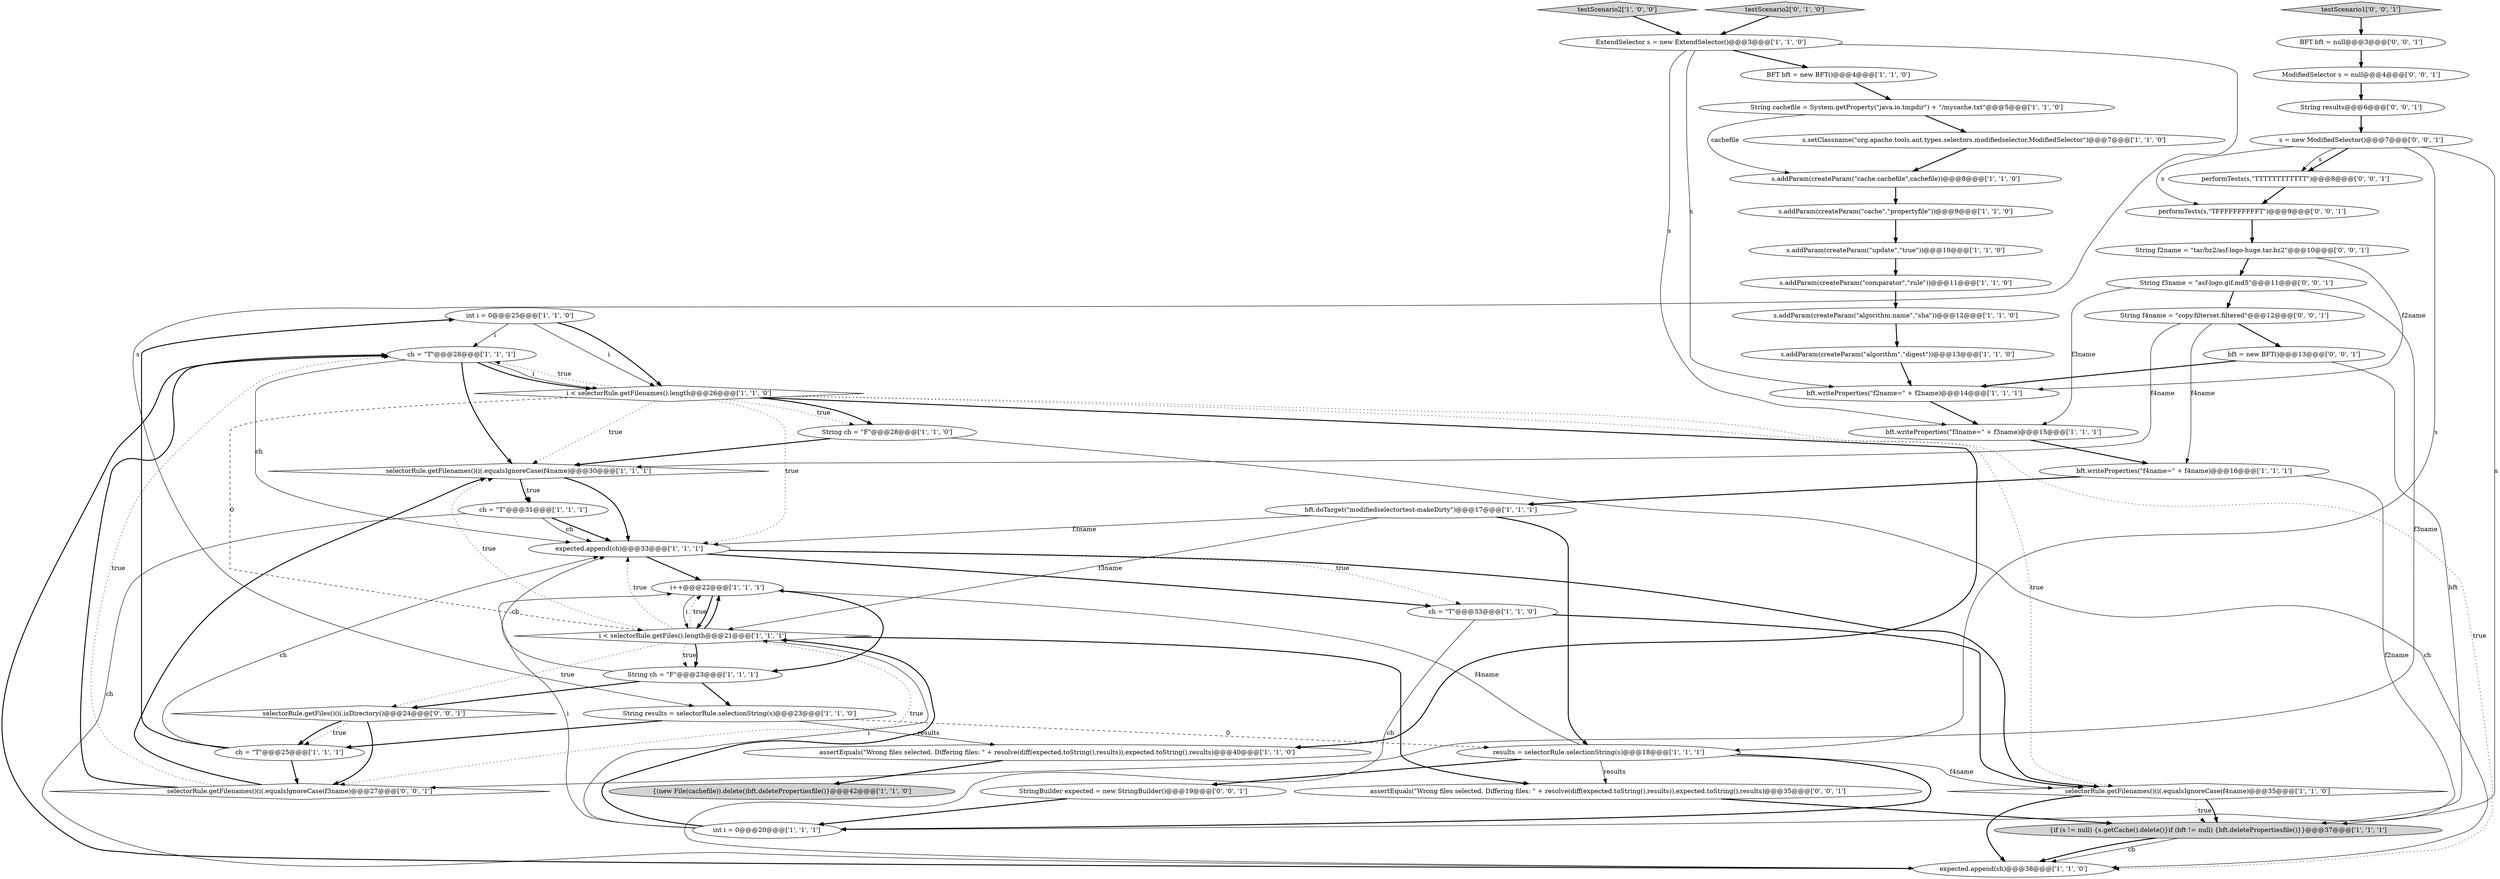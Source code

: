 digraph {
26 [style = filled, label = "int i = 0@@@25@@@['1', '1', '0']", fillcolor = white, shape = ellipse image = "AAA0AAABBB1BBB"];
50 [style = filled, label = "bft = new BFT()@@@13@@@['0', '0', '1']", fillcolor = white, shape = ellipse image = "AAA0AAABBB3BBB"];
43 [style = filled, label = "performTests(s,\"TFFFFFFFFFFT\")@@@9@@@['0', '0', '1']", fillcolor = white, shape = ellipse image = "AAA0AAABBB3BBB"];
20 [style = filled, label = "ExtendSelector s = new ExtendSelector()@@@3@@@['1', '1', '0']", fillcolor = white, shape = ellipse image = "AAA0AAABBB1BBB"];
11 [style = filled, label = "selectorRule.getFilenames()(i(.equalsIgnoreCase(f4name)@@@30@@@['1', '1', '1']", fillcolor = white, shape = diamond image = "AAA0AAABBB1BBB"];
28 [style = filled, label = "i++@@@22@@@['1', '1', '1']", fillcolor = white, shape = ellipse image = "AAA0AAABBB1BBB"];
40 [style = filled, label = "selectorRule.getFiles()(i(.isDirectory()@@@24@@@['0', '0', '1']", fillcolor = white, shape = diamond image = "AAA0AAABBB3BBB"];
17 [style = filled, label = "expected.append(ch)@@@38@@@['1', '1', '0']", fillcolor = white, shape = ellipse image = "AAA0AAABBB1BBB"];
1 [style = filled, label = "String cachefile = System.getProperty(\"java.io.tmpdir\") + \"/mycache.txt\"@@@5@@@['1', '1', '0']", fillcolor = white, shape = ellipse image = "AAA0AAABBB1BBB"];
5 [style = filled, label = "bft.writeProperties(\"f4name=\" + f4name)@@@16@@@['1', '1', '1']", fillcolor = white, shape = ellipse image = "AAA0AAABBB1BBB"];
2 [style = filled, label = "s.addParam(createParam(\"comparator\",\"rule\"))@@@11@@@['1', '1', '0']", fillcolor = white, shape = ellipse image = "AAA0AAABBB1BBB"];
44 [style = filled, label = "String f2name = \"tar/bz2/asf-logo-huge.tar.bz2\"@@@10@@@['0', '0', '1']", fillcolor = white, shape = ellipse image = "AAA0AAABBB3BBB"];
48 [style = filled, label = "String f3name = \"asf-logo.gif.md5\"@@@11@@@['0', '0', '1']", fillcolor = white, shape = ellipse image = "AAA0AAABBB3BBB"];
10 [style = filled, label = "expected.append(ch)@@@33@@@['1', '1', '1']", fillcolor = white, shape = ellipse image = "AAA0AAABBB1BBB"];
32 [style = filled, label = "String ch = \"F\"@@@28@@@['1', '1', '0']", fillcolor = white, shape = ellipse image = "AAA0AAABBB1BBB"];
38 [style = filled, label = "BFT bft = null@@@3@@@['0', '0', '1']", fillcolor = white, shape = ellipse image = "AAA0AAABBB3BBB"];
39 [style = filled, label = "performTests(s,\"TTTTTTTTTTTT\")@@@8@@@['0', '0', '1']", fillcolor = white, shape = ellipse image = "AAA0AAABBB3BBB"];
25 [style = filled, label = "bft.writeProperties(\"f3name=\" + f3name)@@@15@@@['1', '1', '1']", fillcolor = white, shape = ellipse image = "AAA0AAABBB1BBB"];
35 [style = filled, label = "testScenario2['0', '1', '0']", fillcolor = lightgray, shape = diamond image = "AAA0AAABBB2BBB"];
15 [style = filled, label = "bft.doTarget(\"modifiedselectortest-makeDirty\")@@@17@@@['1', '1', '1']", fillcolor = white, shape = ellipse image = "AAA0AAABBB1BBB"];
16 [style = filled, label = "s.addParam(createParam(\"cache\",\"propertyfile\"))@@@9@@@['1', '1', '0']", fillcolor = white, shape = ellipse image = "AAA0AAABBB1BBB"];
49 [style = filled, label = "String f4name = \"copy.filterset.filtered\"@@@12@@@['0', '0', '1']", fillcolor = white, shape = ellipse image = "AAA0AAABBB3BBB"];
22 [style = filled, label = "String results = selectorRule.selectionString(s)@@@23@@@['1', '1', '0']", fillcolor = white, shape = ellipse image = "AAA0AAABBB1BBB"];
14 [style = filled, label = "ch = \"T\"@@@31@@@['1', '1', '1']", fillcolor = white, shape = ellipse image = "AAA0AAABBB1BBB"];
21 [style = filled, label = "{(new File(cachefile)).delete()bft.deletePropertiesfile()}@@@42@@@['1', '1', '0']", fillcolor = lightgray, shape = ellipse image = "AAA0AAABBB1BBB"];
33 [style = filled, label = "s.addParam(createParam(\"update\",\"true\"))@@@10@@@['1', '1', '0']", fillcolor = white, shape = ellipse image = "AAA0AAABBB1BBB"];
46 [style = filled, label = "ModifiedSelector s = null@@@4@@@['0', '0', '1']", fillcolor = white, shape = ellipse image = "AAA0AAABBB3BBB"];
42 [style = filled, label = "selectorRule.getFilenames()(i(.equalsIgnoreCase(f3name)@@@27@@@['0', '0', '1']", fillcolor = white, shape = diamond image = "AAA0AAABBB3BBB"];
9 [style = filled, label = "s.addParam(createParam(\"cache.cachefile\",cachefile))@@@8@@@['1', '1', '0']", fillcolor = white, shape = ellipse image = "AAA0AAABBB1BBB"];
19 [style = filled, label = "bft.writeProperties(\"f2name=\" + f2name)@@@14@@@['1', '1', '1']", fillcolor = white, shape = ellipse image = "AAA0AAABBB1BBB"];
24 [style = filled, label = "{if (s != null) {s.getCache().delete()}if (bft != null) {bft.deletePropertiesfile()}}@@@37@@@['1', '1', '1']", fillcolor = lightgray, shape = ellipse image = "AAA0AAABBB1BBB"];
37 [style = filled, label = "String results@@@6@@@['0', '0', '1']", fillcolor = white, shape = ellipse image = "AAA0AAABBB3BBB"];
30 [style = filled, label = "s.setClassname(\"org.apache.tools.ant.types.selectors.modifiedselector.ModifiedSelector\")@@@7@@@['1', '1', '0']", fillcolor = white, shape = ellipse image = "AAA0AAABBB1BBB"];
47 [style = filled, label = "s = new ModifiedSelector()@@@7@@@['0', '0', '1']", fillcolor = white, shape = ellipse image = "AAA0AAABBB3BBB"];
0 [style = filled, label = "s.addParam(createParam(\"algorithm\",\"digest\"))@@@13@@@['1', '1', '0']", fillcolor = white, shape = ellipse image = "AAA0AAABBB1BBB"];
13 [style = filled, label = "ch = \"T\"@@@25@@@['1', '1', '1']", fillcolor = white, shape = ellipse image = "AAA0AAABBB1BBB"];
3 [style = filled, label = "ch = \"T\"@@@28@@@['1', '1', '1']", fillcolor = white, shape = ellipse image = "AAA0AAABBB1BBB"];
45 [style = filled, label = "testScenario1['0', '0', '1']", fillcolor = lightgray, shape = diamond image = "AAA0AAABBB3BBB"];
8 [style = filled, label = "BFT bft = new BFT()@@@4@@@['1', '1', '0']", fillcolor = white, shape = ellipse image = "AAA0AAABBB1BBB"];
27 [style = filled, label = "i < selectorRule.getFiles().length@@@21@@@['1', '1', '1']", fillcolor = white, shape = diamond image = "AAA0AAABBB1BBB"];
23 [style = filled, label = "i < selectorRule.getFilenames().length@@@26@@@['1', '1', '0']", fillcolor = white, shape = diamond image = "AAA0AAABBB1BBB"];
29 [style = filled, label = "String ch = \"F\"@@@23@@@['1', '1', '1']", fillcolor = white, shape = ellipse image = "AAA0AAABBB1BBB"];
12 [style = filled, label = "ch = \"T\"@@@33@@@['1', '1', '0']", fillcolor = white, shape = ellipse image = "AAA0AAABBB1BBB"];
34 [style = filled, label = "selectorRule.getFilenames()(i(.equalsIgnoreCase(f4name)@@@35@@@['1', '1', '0']", fillcolor = white, shape = diamond image = "AAA0AAABBB1BBB"];
4 [style = filled, label = "assertEquals(\"Wrong files selected. Differing files: \" + resolve(diff(expected.toString(),results)),expected.toString(),results)@@@40@@@['1', '1', '0']", fillcolor = white, shape = ellipse image = "AAA0AAABBB1BBB"];
18 [style = filled, label = "s.addParam(createParam(\"algorithm.name\",\"sha\"))@@@12@@@['1', '1', '0']", fillcolor = white, shape = ellipse image = "AAA0AAABBB1BBB"];
31 [style = filled, label = "testScenario2['1', '0', '0']", fillcolor = lightgray, shape = diamond image = "AAA0AAABBB1BBB"];
36 [style = filled, label = "assertEquals(\"Wrong files selected. Differing files: \" + resolve(diff(expected.toString(),results)),expected.toString(),results)@@@35@@@['0', '0', '1']", fillcolor = white, shape = ellipse image = "AAA0AAABBB3BBB"];
6 [style = filled, label = "int i = 0@@@20@@@['1', '1', '1']", fillcolor = white, shape = ellipse image = "AAA0AAABBB1BBB"];
7 [style = filled, label = "results = selectorRule.selectionString(s)@@@18@@@['1', '1', '1']", fillcolor = white, shape = ellipse image = "AAA0AAABBB1BBB"];
41 [style = filled, label = "StringBuilder expected = new StringBuilder()@@@19@@@['0', '0', '1']", fillcolor = white, shape = ellipse image = "AAA0AAABBB3BBB"];
13->42 [style = bold, label=""];
26->3 [style = solid, label="i"];
23->34 [style = dotted, label="true"];
23->32 [style = bold, label=""];
10->12 [style = dotted, label="true"];
7->6 [style = bold, label=""];
44->48 [style = bold, label=""];
13->10 [style = solid, label="ch"];
17->3 [style = bold, label=""];
10->28 [style = bold, label=""];
6->28 [style = solid, label="i"];
23->32 [style = dotted, label="true"];
15->27 [style = solid, label="f3name"];
34->24 [style = dotted, label="true"];
3->23 [style = bold, label=""];
7->41 [style = bold, label=""];
42->3 [style = bold, label=""];
46->37 [style = bold, label=""];
40->13 [style = bold, label=""];
23->17 [style = dotted, label="true"];
1->30 [style = bold, label=""];
23->11 [style = dotted, label="true"];
36->24 [style = bold, label=""];
26->23 [style = bold, label=""];
14->10 [style = bold, label=""];
23->4 [style = bold, label=""];
4->21 [style = bold, label=""];
43->44 [style = bold, label=""];
27->28 [style = dotted, label="true"];
22->13 [style = bold, label=""];
28->29 [style = bold, label=""];
23->3 [style = dotted, label="true"];
6->27 [style = solid, label="i"];
47->24 [style = solid, label="s"];
22->4 [style = solid, label="results"];
13->26 [style = bold, label=""];
49->5 [style = solid, label="f4name"];
14->10 [style = solid, label="ch"];
47->7 [style = solid, label="s"];
7->36 [style = solid, label="results"];
27->29 [style = dotted, label="true"];
27->28 [style = bold, label=""];
9->16 [style = bold, label=""];
50->19 [style = bold, label=""];
47->39 [style = bold, label=""];
0->19 [style = bold, label=""];
32->11 [style = bold, label=""];
12->34 [style = bold, label=""];
47->39 [style = solid, label="s"];
38->46 [style = bold, label=""];
47->43 [style = solid, label="s"];
15->7 [style = bold, label=""];
34->17 [style = bold, label=""];
6->27 [style = bold, label=""];
33->2 [style = bold, label=""];
28->27 [style = bold, label=""];
50->24 [style = solid, label="bft"];
40->13 [style = dotted, label="true"];
25->5 [style = bold, label=""];
20->22 [style = solid, label="s"];
20->25 [style = solid, label="s"];
11->14 [style = dotted, label="true"];
27->11 [style = dotted, label="true"];
10->34 [style = bold, label=""];
7->34 [style = solid, label="f4name"];
22->7 [style = dashed, label="0"];
27->10 [style = dotted, label="true"];
35->20 [style = bold, label=""];
49->11 [style = solid, label="f4name"];
27->42 [style = dotted, label="true"];
23->27 [style = dashed, label="0"];
45->38 [style = bold, label=""];
40->42 [style = bold, label=""];
26->23 [style = solid, label="i"];
23->10 [style = dotted, label="true"];
24->17 [style = bold, label=""];
39->43 [style = bold, label=""];
29->10 [style = solid, label="ch"];
42->11 [style = bold, label=""];
20->8 [style = bold, label=""];
11->14 [style = bold, label=""];
8->1 [style = bold, label=""];
19->25 [style = bold, label=""];
11->10 [style = bold, label=""];
3->23 [style = solid, label="i"];
5->6 [style = solid, label="f2name"];
31->20 [style = bold, label=""];
14->17 [style = solid, label="ch"];
12->17 [style = solid, label="ch"];
37->47 [style = bold, label=""];
48->42 [style = solid, label="f3name"];
28->27 [style = solid, label="i"];
29->40 [style = bold, label=""];
32->17 [style = solid, label="ch"];
48->49 [style = bold, label=""];
3->11 [style = bold, label=""];
41->6 [style = bold, label=""];
20->19 [style = solid, label="s"];
34->24 [style = bold, label=""];
30->9 [style = bold, label=""];
16->33 [style = bold, label=""];
42->3 [style = dotted, label="true"];
10->12 [style = bold, label=""];
27->29 [style = bold, label=""];
15->10 [style = solid, label="f3name"];
27->36 [style = bold, label=""];
48->25 [style = solid, label="f3name"];
2->18 [style = bold, label=""];
1->9 [style = solid, label="cachefile"];
27->40 [style = dotted, label="true"];
29->22 [style = bold, label=""];
3->10 [style = solid, label="ch"];
44->19 [style = solid, label="f2name"];
24->17 [style = solid, label="ch"];
7->28 [style = solid, label="f4name"];
49->50 [style = bold, label=""];
5->15 [style = bold, label=""];
18->0 [style = bold, label=""];
}
